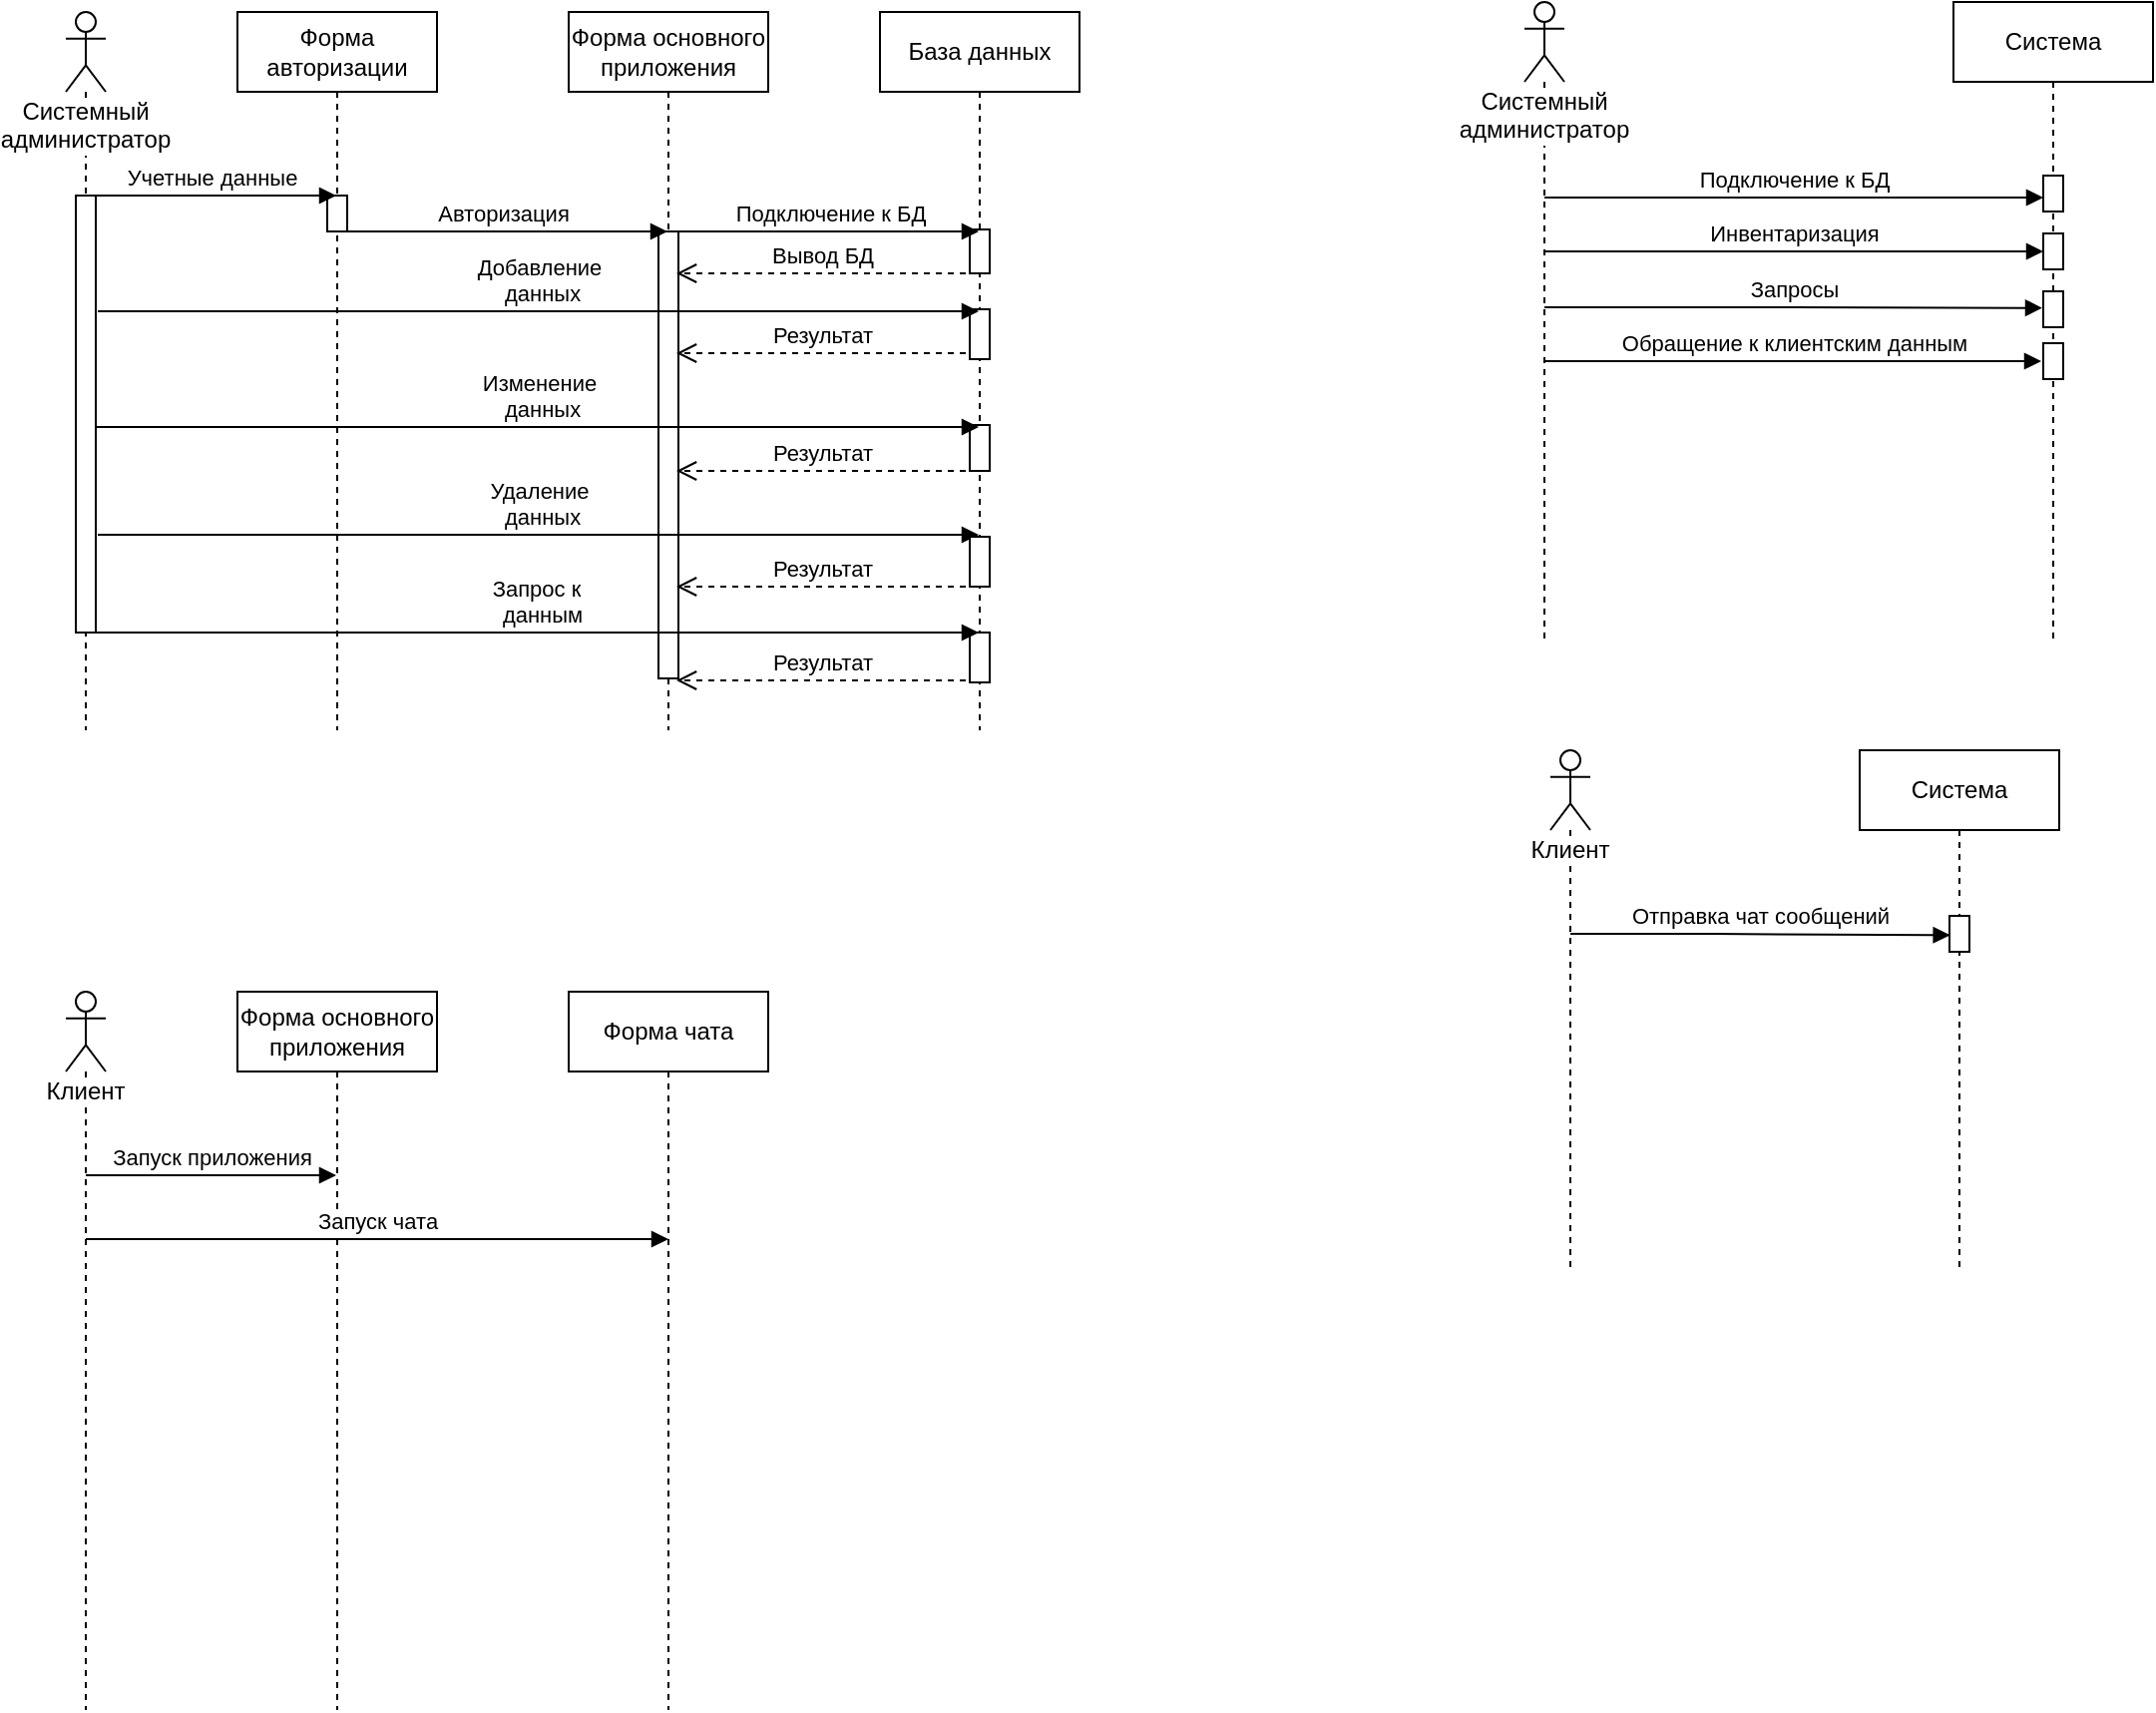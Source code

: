 <mxfile version="13.1.14" type="github">
  <diagram id="RC0_b64wAdmyMu5P7v91" name="Page-1">
    <mxGraphModel dx="1582" dy="715" grid="0" gridSize="10" guides="1" tooltips="1" connect="1" arrows="1" fold="1" page="0" pageScale="1" pageWidth="1100" pageHeight="850" math="0" shadow="0">
      <root>
        <mxCell id="0" />
        <mxCell id="1" parent="0" />
        <mxCell id="YUMvQYo-Xk3cnNHwb1zE-1" value="Системный администратор" style="shape=umlLifeline;participant=umlActor;perimeter=lifelinePerimeter;whiteSpace=wrap;html=1;container=1;collapsible=0;recursiveResize=0;verticalAlign=top;spacingTop=36;labelBackgroundColor=#ffffff;outlineConnect=0;" parent="1" vertex="1">
          <mxGeometry x="-156" y="124" width="20" height="360" as="geometry" />
        </mxCell>
        <mxCell id="YUMvQYo-Xk3cnNHwb1zE-30" value="" style="html=1;points=[];perimeter=orthogonalPerimeter;" parent="YUMvQYo-Xk3cnNHwb1zE-1" vertex="1">
          <mxGeometry x="5" y="92" width="10" height="219" as="geometry" />
        </mxCell>
        <mxCell id="YUMvQYo-Xk3cnNHwb1zE-2" value="Форма авторизации" style="shape=umlLifeline;perimeter=lifelinePerimeter;whiteSpace=wrap;html=1;container=1;collapsible=0;recursiveResize=0;outlineConnect=0;" parent="1" vertex="1">
          <mxGeometry x="-70" y="124" width="100" height="360" as="geometry" />
        </mxCell>
        <mxCell id="YUMvQYo-Xk3cnNHwb1zE-29" value="" style="html=1;points=[];perimeter=orthogonalPerimeter;" parent="YUMvQYo-Xk3cnNHwb1zE-2" vertex="1">
          <mxGeometry x="45" y="92" width="10" height="18" as="geometry" />
        </mxCell>
        <mxCell id="YUMvQYo-Xk3cnNHwb1zE-3" value="База данных" style="shape=umlLifeline;perimeter=lifelinePerimeter;whiteSpace=wrap;html=1;container=1;collapsible=0;recursiveResize=0;outlineConnect=0;" parent="1" vertex="1">
          <mxGeometry x="252" y="124" width="100" height="360" as="geometry" />
        </mxCell>
        <mxCell id="YUMvQYo-Xk3cnNHwb1zE-23" value="" style="html=1;points=[];perimeter=orthogonalPerimeter;" parent="YUMvQYo-Xk3cnNHwb1zE-3" vertex="1">
          <mxGeometry x="45" y="149" width="10" height="25" as="geometry" />
        </mxCell>
        <mxCell id="YUMvQYo-Xk3cnNHwb1zE-24" value="" style="html=1;points=[];perimeter=orthogonalPerimeter;" parent="YUMvQYo-Xk3cnNHwb1zE-3" vertex="1">
          <mxGeometry x="45" y="207" width="10" height="23" as="geometry" />
        </mxCell>
        <mxCell id="YUMvQYo-Xk3cnNHwb1zE-27" value="" style="html=1;points=[];perimeter=orthogonalPerimeter;" parent="YUMvQYo-Xk3cnNHwb1zE-3" vertex="1">
          <mxGeometry x="45" y="311" width="10" height="25" as="geometry" />
        </mxCell>
        <mxCell id="YUMvQYo-Xk3cnNHwb1zE-35" value="" style="html=1;points=[];perimeter=orthogonalPerimeter;" parent="YUMvQYo-Xk3cnNHwb1zE-3" vertex="1">
          <mxGeometry x="45" y="109" width="10" height="22" as="geometry" />
        </mxCell>
        <mxCell id="YUMvQYo-Xk3cnNHwb1zE-5" value="Форма основного приложения" style="shape=umlLifeline;perimeter=lifelinePerimeter;whiteSpace=wrap;html=1;container=1;collapsible=0;recursiveResize=0;outlineConnect=0;" parent="1" vertex="1">
          <mxGeometry x="96" y="124" width="100" height="360" as="geometry" />
        </mxCell>
        <mxCell id="YUMvQYo-Xk3cnNHwb1zE-28" value="" style="html=1;points=[];perimeter=orthogonalPerimeter;" parent="YUMvQYo-Xk3cnNHwb1zE-5" vertex="1">
          <mxGeometry x="45" y="110" width="10" height="224" as="geometry" />
        </mxCell>
        <mxCell id="YUMvQYo-Xk3cnNHwb1zE-36" value="Подключение к БД" style="html=1;verticalAlign=bottom;endArrow=block;" parent="YUMvQYo-Xk3cnNHwb1zE-5" target="YUMvQYo-Xk3cnNHwb1zE-3" edge="1">
          <mxGeometry width="80" relative="1" as="geometry">
            <mxPoint x="55" y="110" as="sourcePoint" />
            <mxPoint x="135" y="110" as="targetPoint" />
          </mxGeometry>
        </mxCell>
        <mxCell id="YUMvQYo-Xk3cnNHwb1zE-4" value="Учетные данные" style="html=1;verticalAlign=bottom;endArrow=block;" parent="1" source="YUMvQYo-Xk3cnNHwb1zE-1" target="YUMvQYo-Xk3cnNHwb1zE-2" edge="1">
          <mxGeometry width="80" relative="1" as="geometry">
            <mxPoint x="-144" y="214" as="sourcePoint" />
            <mxPoint x="-7" y="215" as="targetPoint" />
            <Array as="points">
              <mxPoint x="-84" y="216" />
            </Array>
          </mxGeometry>
        </mxCell>
        <mxCell id="YUMvQYo-Xk3cnNHwb1zE-11" value="Авторизация" style="html=1;verticalAlign=bottom;endArrow=block;" parent="1" source="YUMvQYo-Xk3cnNHwb1zE-2" target="YUMvQYo-Xk3cnNHwb1zE-5" edge="1">
          <mxGeometry width="80" relative="1" as="geometry">
            <mxPoint x="-21" y="241" as="sourcePoint" />
            <mxPoint x="59" y="241" as="targetPoint" />
            <Array as="points">
              <mxPoint x="60" y="234" />
            </Array>
          </mxGeometry>
        </mxCell>
        <mxCell id="YUMvQYo-Xk3cnNHwb1zE-14" value="Добавление&lt;br&gt;&amp;nbsp;данных" style="html=1;verticalAlign=bottom;endArrow=block;exitX=1.1;exitY=0.265;exitDx=0;exitDy=0;exitPerimeter=0;" parent="1" source="YUMvQYo-Xk3cnNHwb1zE-30" target="YUMvQYo-Xk3cnNHwb1zE-3" edge="1">
          <mxGeometry width="80" relative="1" as="geometry">
            <mxPoint x="-129" y="274" as="sourcePoint" />
            <mxPoint x="226" y="265" as="targetPoint" />
            <Array as="points">
              <mxPoint x="223" y="274" />
            </Array>
          </mxGeometry>
        </mxCell>
        <mxCell id="YUMvQYo-Xk3cnNHwb1zE-15" value="Изменение&lt;br&gt;&amp;nbsp;данных" style="html=1;verticalAlign=bottom;endArrow=block;" parent="1" target="YUMvQYo-Xk3cnNHwb1zE-3" edge="1">
          <mxGeometry width="80" relative="1" as="geometry">
            <mxPoint x="-141" y="332" as="sourcePoint" />
            <mxPoint x="306" y="329" as="targetPoint" />
            <Array as="points">
              <mxPoint x="279" y="332" />
            </Array>
          </mxGeometry>
        </mxCell>
        <mxCell id="YUMvQYo-Xk3cnNHwb1zE-17" value="Удаление&lt;br&gt;&amp;nbsp;данных" style="html=1;verticalAlign=bottom;endArrow=block;" parent="1" target="YUMvQYo-Xk3cnNHwb1zE-3" edge="1">
          <mxGeometry width="80" relative="1" as="geometry">
            <mxPoint x="-140" y="386" as="sourcePoint" />
            <mxPoint x="305.5" y="375" as="targetPoint" />
            <Array as="points">
              <mxPoint x="209" y="386" />
            </Array>
          </mxGeometry>
        </mxCell>
        <mxCell id="YUMvQYo-Xk3cnNHwb1zE-18" value="Запрос к&amp;nbsp;&lt;br&gt;&amp;nbsp;данным" style="html=1;verticalAlign=bottom;endArrow=block;" parent="1" target="YUMvQYo-Xk3cnNHwb1zE-3" edge="1">
          <mxGeometry width="80" relative="1" as="geometry">
            <mxPoint x="-141" y="435" as="sourcePoint" />
            <mxPoint x="302.5" y="430" as="targetPoint" />
            <Array as="points">
              <mxPoint x="236" y="435" />
            </Array>
          </mxGeometry>
        </mxCell>
        <mxCell id="YUMvQYo-Xk3cnNHwb1zE-19" value="Результат" style="html=1;verticalAlign=bottom;endArrow=open;dashed=1;endSize=8;" parent="1" edge="1">
          <mxGeometry relative="1" as="geometry">
            <mxPoint x="295" y="295" as="sourcePoint" />
            <mxPoint x="150" y="295" as="targetPoint" />
            <Array as="points" />
          </mxGeometry>
        </mxCell>
        <mxCell id="YUMvQYo-Xk3cnNHwb1zE-25" value="" style="html=1;points=[];perimeter=orthogonalPerimeter;" parent="1" vertex="1">
          <mxGeometry x="297" y="387" width="10" height="25" as="geometry" />
        </mxCell>
        <mxCell id="YUMvQYo-Xk3cnNHwb1zE-31" value="Результат" style="html=1;verticalAlign=bottom;endArrow=open;dashed=1;endSize=8;" parent="1" edge="1">
          <mxGeometry relative="1" as="geometry">
            <mxPoint x="295" y="354" as="sourcePoint" />
            <mxPoint x="150" y="354" as="targetPoint" />
            <Array as="points" />
          </mxGeometry>
        </mxCell>
        <mxCell id="YUMvQYo-Xk3cnNHwb1zE-32" value="Результат" style="html=1;verticalAlign=bottom;endArrow=open;dashed=1;endSize=8;" parent="1" edge="1">
          <mxGeometry relative="1" as="geometry">
            <mxPoint x="295" y="412" as="sourcePoint" />
            <mxPoint x="150" y="412" as="targetPoint" />
            <Array as="points" />
          </mxGeometry>
        </mxCell>
        <mxCell id="YUMvQYo-Xk3cnNHwb1zE-33" value="Результат" style="html=1;verticalAlign=bottom;endArrow=open;dashed=1;endSize=8;" parent="1" edge="1">
          <mxGeometry relative="1" as="geometry">
            <mxPoint x="295" y="459" as="sourcePoint" />
            <mxPoint x="150" y="459" as="targetPoint" />
            <Array as="points" />
          </mxGeometry>
        </mxCell>
        <mxCell id="YUMvQYo-Xk3cnNHwb1zE-38" value="Вывод БД" style="html=1;verticalAlign=bottom;endArrow=open;dashed=1;endSize=8;" parent="1" edge="1">
          <mxGeometry relative="1" as="geometry">
            <mxPoint x="295" y="255" as="sourcePoint" />
            <mxPoint x="150" y="255" as="targetPoint" />
            <Array as="points" />
          </mxGeometry>
        </mxCell>
        <mxCell id="YUMvQYo-Xk3cnNHwb1zE-39" value="Клиент" style="shape=umlLifeline;participant=umlActor;perimeter=lifelinePerimeter;whiteSpace=wrap;html=1;container=1;collapsible=0;recursiveResize=0;verticalAlign=top;spacingTop=36;labelBackgroundColor=#ffffff;outlineConnect=0;" parent="1" vertex="1">
          <mxGeometry x="-156" y="615" width="20" height="360" as="geometry" />
        </mxCell>
        <mxCell id="YUMvQYo-Xk3cnNHwb1zE-41" value="Форма основного приложения" style="shape=umlLifeline;perimeter=lifelinePerimeter;whiteSpace=wrap;html=1;container=1;collapsible=0;recursiveResize=0;outlineConnect=0;" parent="1" vertex="1">
          <mxGeometry x="-70" y="615" width="100" height="360" as="geometry" />
        </mxCell>
        <mxCell id="YUMvQYo-Xk3cnNHwb1zE-48" value="Форма чата" style="shape=umlLifeline;perimeter=lifelinePerimeter;whiteSpace=wrap;html=1;container=1;collapsible=0;recursiveResize=0;outlineConnect=0;" parent="1" vertex="1">
          <mxGeometry x="96" y="615" width="100" height="360" as="geometry" />
        </mxCell>
        <mxCell id="YUMvQYo-Xk3cnNHwb1zE-51" value="Запуск приложения" style="html=1;verticalAlign=bottom;endArrow=block;" parent="1" source="YUMvQYo-Xk3cnNHwb1zE-39" target="YUMvQYo-Xk3cnNHwb1zE-41" edge="1">
          <mxGeometry width="80" relative="1" as="geometry">
            <mxPoint x="-144" y="705" as="sourcePoint" />
            <mxPoint x="-7" y="706" as="targetPoint" />
            <Array as="points">
              <mxPoint x="-84" y="707" />
            </Array>
          </mxGeometry>
        </mxCell>
        <mxCell id="YUMvQYo-Xk3cnNHwb1zE-52" value="Запуск чата" style="html=1;verticalAlign=bottom;endArrow=block;" parent="1" edge="1">
          <mxGeometry width="80" relative="1" as="geometry">
            <mxPoint x="-146" y="739" as="sourcePoint" />
            <mxPoint x="146" y="739" as="targetPoint" />
            <Array as="points">
              <mxPoint x="60" y="739" />
            </Array>
          </mxGeometry>
        </mxCell>
        <mxCell id="MQhC2L4UeX2y9qdrsB5J-1" value="Системный администратор" style="shape=umlLifeline;participant=umlActor;perimeter=lifelinePerimeter;whiteSpace=wrap;html=1;container=1;collapsible=0;recursiveResize=0;verticalAlign=top;spacingTop=36;labelBackgroundColor=#ffffff;outlineConnect=0;" vertex="1" parent="1">
          <mxGeometry x="575" y="119" width="20" height="320" as="geometry" />
        </mxCell>
        <mxCell id="MQhC2L4UeX2y9qdrsB5J-3" value="Система" style="shape=umlLifeline;perimeter=lifelinePerimeter;whiteSpace=wrap;html=1;container=1;collapsible=0;recursiveResize=0;outlineConnect=0;" vertex="1" parent="1">
          <mxGeometry x="790" y="119" width="100" height="320" as="geometry" />
        </mxCell>
        <mxCell id="MQhC2L4UeX2y9qdrsB5J-4" value="" style="html=1;points=[];perimeter=orthogonalPerimeter;" vertex="1" parent="MQhC2L4UeX2y9qdrsB5J-3">
          <mxGeometry x="45" y="87" width="10" height="18" as="geometry" />
        </mxCell>
        <mxCell id="MQhC2L4UeX2y9qdrsB5J-29" value="" style="html=1;points=[];perimeter=orthogonalPerimeter;" vertex="1" parent="MQhC2L4UeX2y9qdrsB5J-3">
          <mxGeometry x="45" y="116" width="10" height="18" as="geometry" />
        </mxCell>
        <mxCell id="MQhC2L4UeX2y9qdrsB5J-30" value="" style="html=1;points=[];perimeter=orthogonalPerimeter;" vertex="1" parent="MQhC2L4UeX2y9qdrsB5J-3">
          <mxGeometry x="45" y="145" width="10" height="18" as="geometry" />
        </mxCell>
        <mxCell id="MQhC2L4UeX2y9qdrsB5J-31" value="" style="html=1;points=[];perimeter=orthogonalPerimeter;" vertex="1" parent="MQhC2L4UeX2y9qdrsB5J-3">
          <mxGeometry x="45" y="171" width="10" height="18" as="geometry" />
        </mxCell>
        <mxCell id="MQhC2L4UeX2y9qdrsB5J-13" value="Подключение к БД" style="html=1;verticalAlign=bottom;endArrow=block;entryX=0;entryY=0.611;entryDx=0;entryDy=0;entryPerimeter=0;" edge="1" source="MQhC2L4UeX2y9qdrsB5J-1" target="MQhC2L4UeX2y9qdrsB5J-4" parent="1">
          <mxGeometry width="80" relative="1" as="geometry">
            <mxPoint x="587" y="209" as="sourcePoint" />
            <mxPoint x="828" y="217" as="targetPoint" />
            <Array as="points">
              <mxPoint x="647" y="217" />
            </Array>
          </mxGeometry>
        </mxCell>
        <mxCell id="MQhC2L4UeX2y9qdrsB5J-25" value="Инвентаризация" style="html=1;verticalAlign=bottom;endArrow=block;entryX=0;entryY=0.5;entryDx=0;entryDy=0;entryPerimeter=0;" edge="1" parent="1" source="MQhC2L4UeX2y9qdrsB5J-1" target="MQhC2L4UeX2y9qdrsB5J-29">
          <mxGeometry width="80" relative="1" as="geometry">
            <mxPoint x="584.997" y="242" as="sourcePoint" />
            <mxPoint x="829" y="244" as="targetPoint" />
            <Array as="points">
              <mxPoint x="647" y="244" />
            </Array>
          </mxGeometry>
        </mxCell>
        <mxCell id="MQhC2L4UeX2y9qdrsB5J-27" value="Запросы" style="html=1;verticalAlign=bottom;endArrow=block;entryX=-0.05;entryY=0.463;entryDx=0;entryDy=0;entryPerimeter=0;" edge="1" parent="1" source="MQhC2L4UeX2y9qdrsB5J-1" target="MQhC2L4UeX2y9qdrsB5J-30">
          <mxGeometry width="80" relative="1" as="geometry">
            <mxPoint x="583" y="267" as="sourcePoint" />
            <mxPoint x="817" y="272" as="targetPoint" />
            <Array as="points">
              <mxPoint x="700" y="272" />
            </Array>
          </mxGeometry>
        </mxCell>
        <mxCell id="MQhC2L4UeX2y9qdrsB5J-28" value="Обращение к клиентским данным" style="html=1;verticalAlign=bottom;endArrow=block;" edge="1" parent="1" source="MQhC2L4UeX2y9qdrsB5J-1">
          <mxGeometry width="80" relative="1" as="geometry">
            <mxPoint x="583.997" y="314" as="sourcePoint" />
            <mxPoint x="834" y="299" as="targetPoint" />
            <Array as="points">
              <mxPoint x="713" y="299" />
            </Array>
          </mxGeometry>
        </mxCell>
        <mxCell id="MQhC2L4UeX2y9qdrsB5J-32" value="Клиент" style="shape=umlLifeline;participant=umlActor;perimeter=lifelinePerimeter;whiteSpace=wrap;html=1;container=1;collapsible=0;recursiveResize=0;verticalAlign=top;spacingTop=36;labelBackgroundColor=#ffffff;outlineConnect=0;" vertex="1" parent="1">
          <mxGeometry x="588" y="494" width="20" height="260" as="geometry" />
        </mxCell>
        <mxCell id="MQhC2L4UeX2y9qdrsB5J-33" value="Система" style="shape=umlLifeline;perimeter=lifelinePerimeter;whiteSpace=wrap;html=1;container=1;collapsible=0;recursiveResize=0;outlineConnect=0;" vertex="1" parent="1">
          <mxGeometry x="743" y="494" width="100" height="260" as="geometry" />
        </mxCell>
        <mxCell id="MQhC2L4UeX2y9qdrsB5J-35" value="" style="html=1;points=[];perimeter=orthogonalPerimeter;" vertex="1" parent="MQhC2L4UeX2y9qdrsB5J-33">
          <mxGeometry x="45" y="83" width="10" height="18" as="geometry" />
        </mxCell>
        <mxCell id="MQhC2L4UeX2y9qdrsB5J-34" value="Отправка чат сообщений" style="html=1;verticalAlign=bottom;endArrow=block;entryX=0.033;entryY=0.537;entryDx=0;entryDy=0;entryPerimeter=0;" edge="1" parent="1" source="MQhC2L4UeX2y9qdrsB5J-32" target="MQhC2L4UeX2y9qdrsB5J-35">
          <mxGeometry width="80" relative="1" as="geometry">
            <mxPoint x="600" y="584" as="sourcePoint" />
            <mxPoint x="781" y="586" as="targetPoint" />
            <Array as="points">
              <mxPoint x="660" y="586" />
            </Array>
          </mxGeometry>
        </mxCell>
      </root>
    </mxGraphModel>
  </diagram>
</mxfile>
